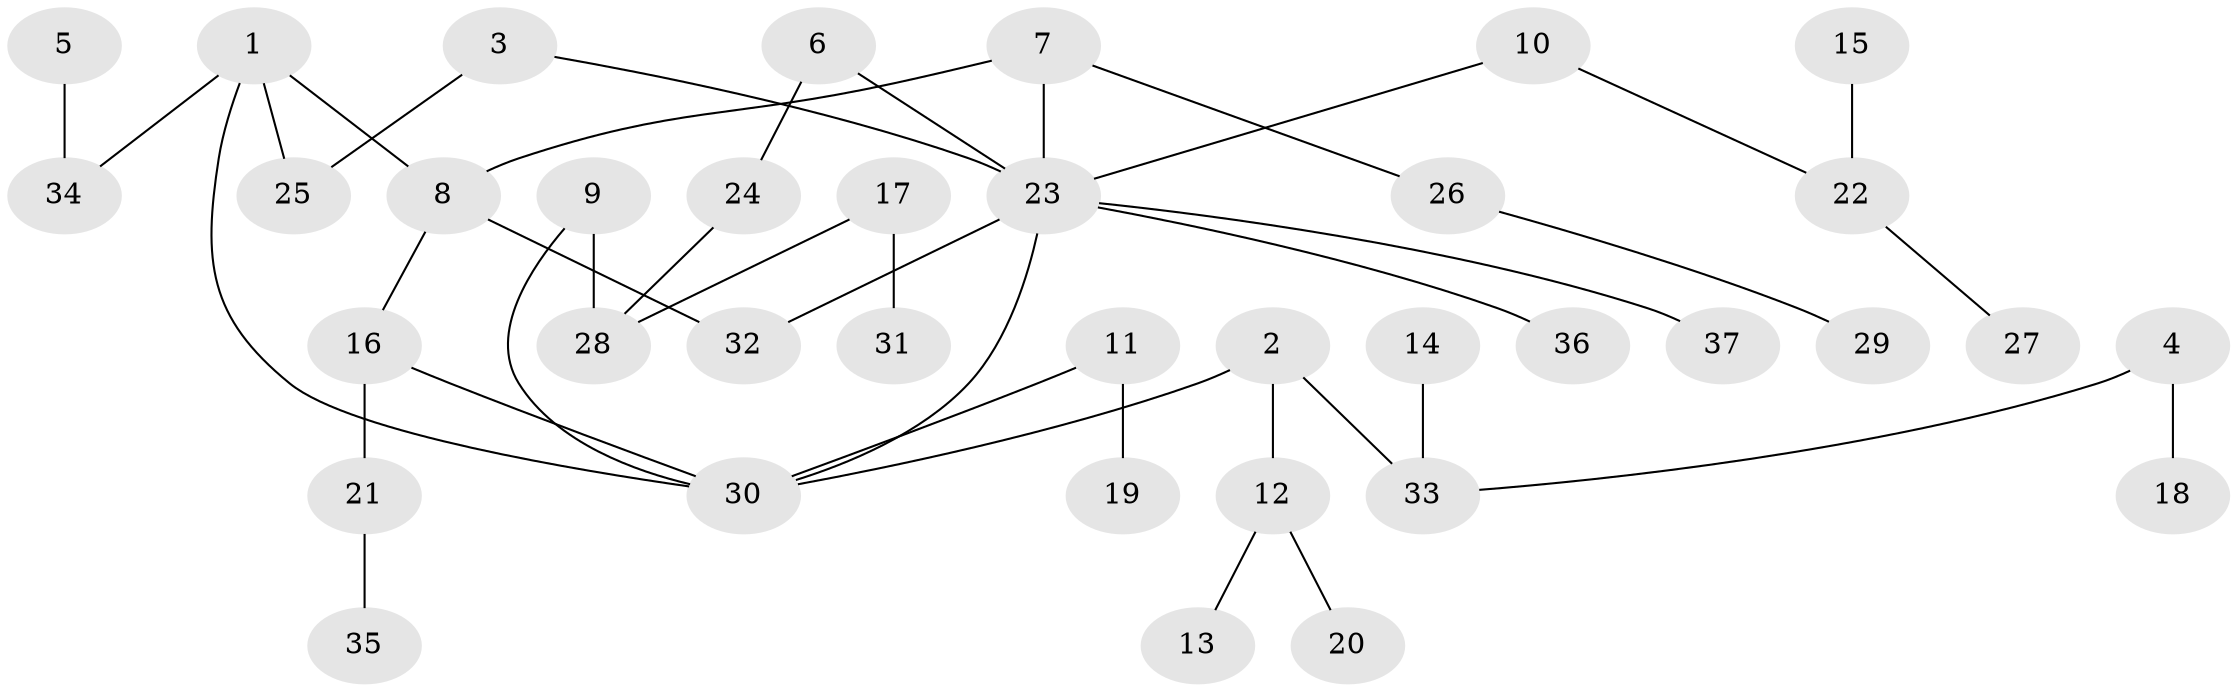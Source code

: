 // original degree distribution, {3: 0.1917808219178082, 8: 0.0136986301369863, 2: 0.2876712328767123, 4: 0.0684931506849315, 9: 0.0136986301369863, 5: 0.0136986301369863, 1: 0.410958904109589}
// Generated by graph-tools (version 1.1) at 2025/01/03/09/25 03:01:04]
// undirected, 37 vertices, 41 edges
graph export_dot {
graph [start="1"]
  node [color=gray90,style=filled];
  1;
  2;
  3;
  4;
  5;
  6;
  7;
  8;
  9;
  10;
  11;
  12;
  13;
  14;
  15;
  16;
  17;
  18;
  19;
  20;
  21;
  22;
  23;
  24;
  25;
  26;
  27;
  28;
  29;
  30;
  31;
  32;
  33;
  34;
  35;
  36;
  37;
  1 -- 8 [weight=1.0];
  1 -- 25 [weight=1.0];
  1 -- 30 [weight=1.0];
  1 -- 34 [weight=1.0];
  2 -- 12 [weight=1.0];
  2 -- 30 [weight=1.0];
  2 -- 33 [weight=1.0];
  3 -- 23 [weight=1.0];
  3 -- 25 [weight=1.0];
  4 -- 18 [weight=1.0];
  4 -- 33 [weight=1.0];
  5 -- 34 [weight=1.0];
  6 -- 23 [weight=1.0];
  6 -- 24 [weight=1.0];
  7 -- 8 [weight=1.0];
  7 -- 23 [weight=1.0];
  7 -- 26 [weight=1.0];
  8 -- 16 [weight=1.0];
  8 -- 32 [weight=1.0];
  9 -- 28 [weight=1.0];
  9 -- 30 [weight=1.0];
  10 -- 22 [weight=1.0];
  10 -- 23 [weight=1.0];
  11 -- 19 [weight=2.0];
  11 -- 30 [weight=1.0];
  12 -- 13 [weight=1.0];
  12 -- 20 [weight=1.0];
  14 -- 33 [weight=1.0];
  15 -- 22 [weight=1.0];
  16 -- 21 [weight=1.0];
  16 -- 30 [weight=1.0];
  17 -- 28 [weight=1.0];
  17 -- 31 [weight=1.0];
  21 -- 35 [weight=1.0];
  22 -- 27 [weight=1.0];
  23 -- 30 [weight=1.0];
  23 -- 32 [weight=1.0];
  23 -- 36 [weight=1.0];
  23 -- 37 [weight=1.0];
  24 -- 28 [weight=1.0];
  26 -- 29 [weight=1.0];
}
